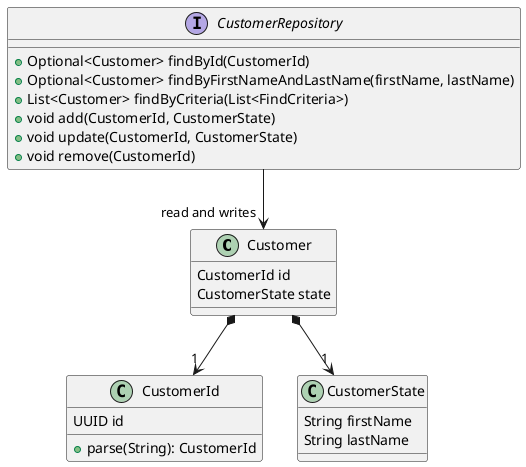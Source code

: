 @startuml

class Customer {
    CustomerId id
    CustomerState state
}

Customer *--> "1" CustomerId
Customer *--> "1" CustomerState

class CustomerId {
    UUID id
    +parse(String): CustomerId
}

class CustomerState {
    String firstName
    String lastName
}

interface CustomerRepository {
    +Optional<Customer> findById(CustomerId)
    +Optional<Customer> findByFirstNameAndLastName(firstName, lastName)
    +List<Customer> findByCriteria(List<FindCriteria>)
    +void add(CustomerId, CustomerState)
    +void update(CustomerId, CustomerState)
    +void remove(CustomerId)
}

CustomerRepository --> "read and writes" Customer

@enduml
